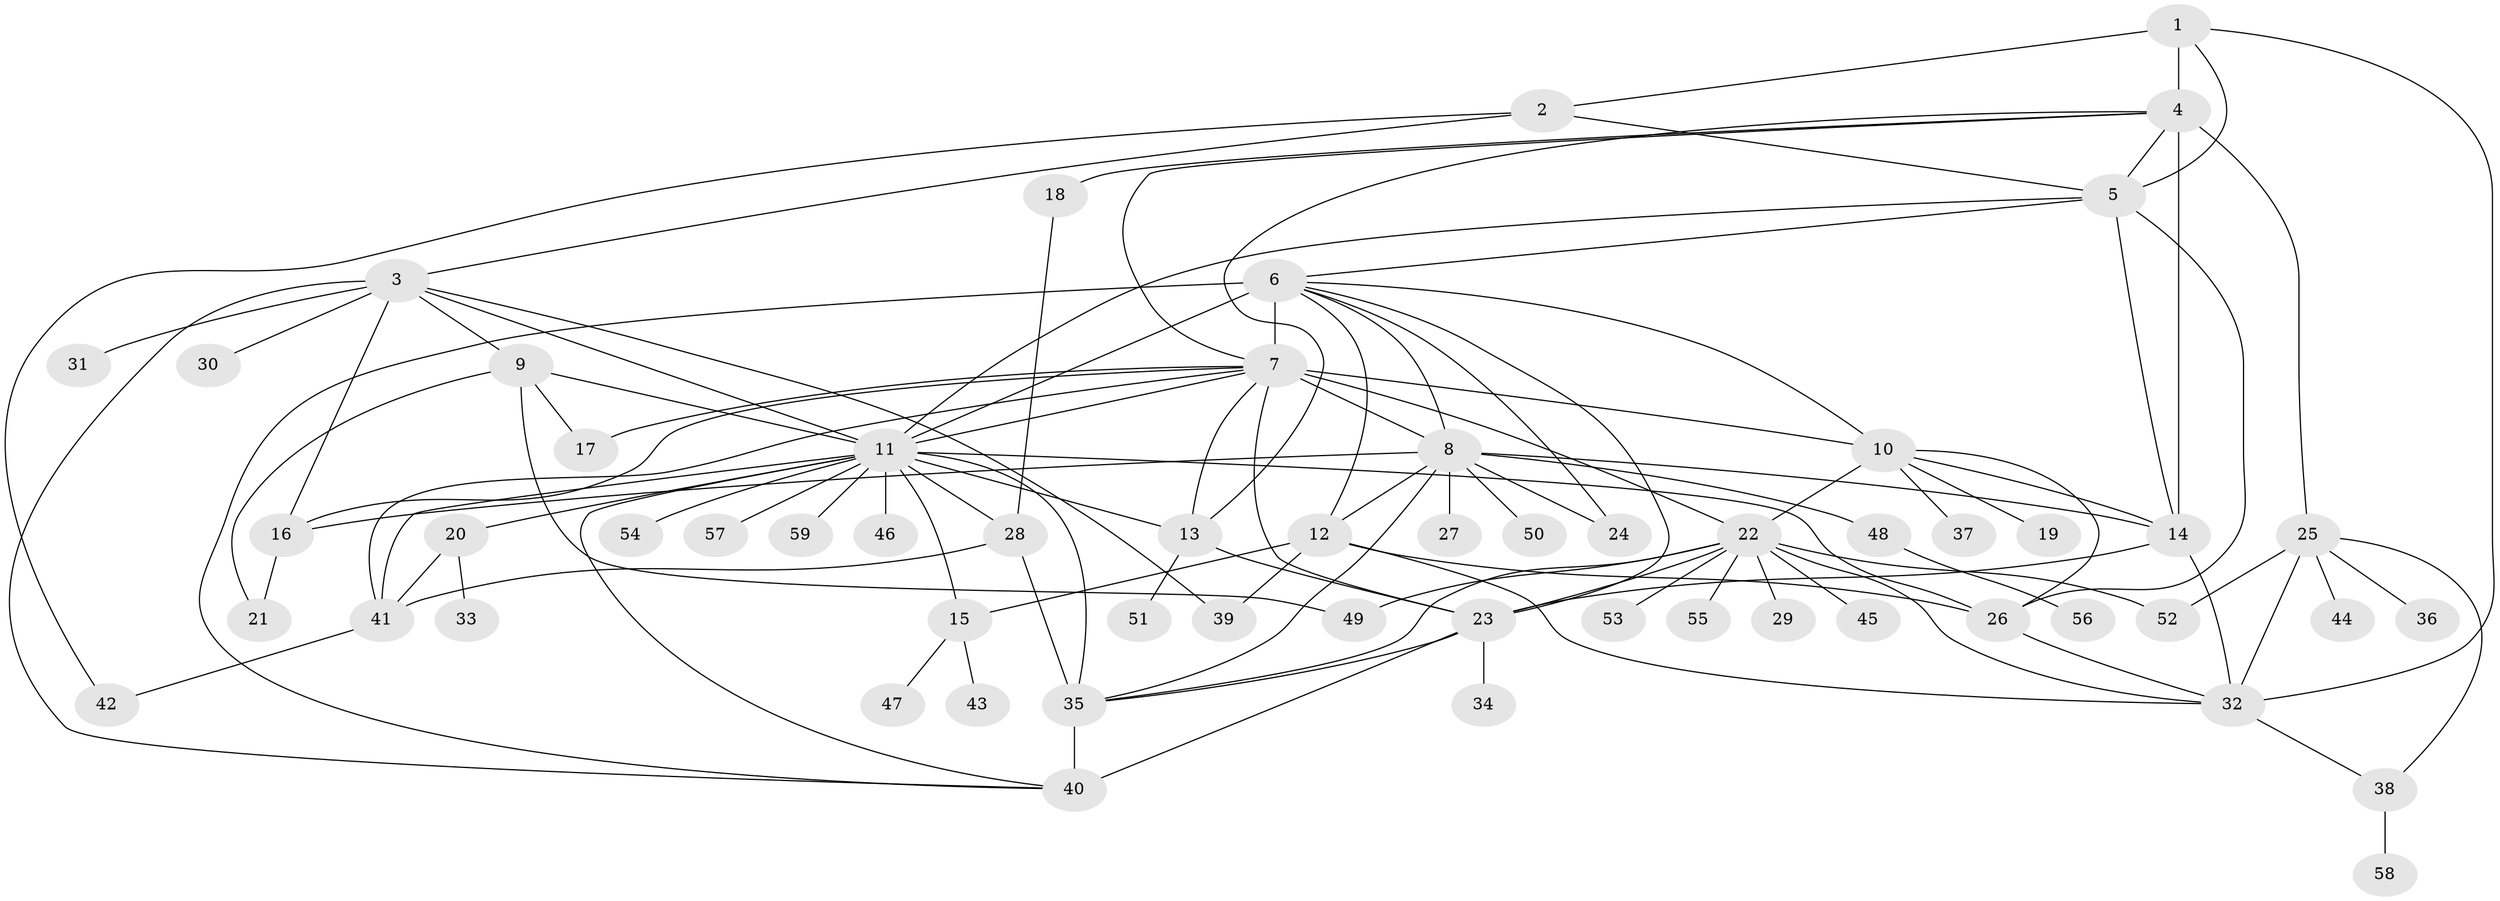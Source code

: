 // original degree distribution, {7: 0.00847457627118644, 5: 0.03389830508474576, 9: 0.01694915254237288, 12: 0.00847457627118644, 8: 0.03389830508474576, 23: 0.00847457627118644, 1: 0.4576271186440678, 2: 0.22033898305084745, 11: 0.00847457627118644, 19: 0.00847457627118644, 6: 0.025423728813559324, 3: 0.1016949152542373, 4: 0.05084745762711865, 10: 0.01694915254237288}
// Generated by graph-tools (version 1.1) at 2025/35/03/09/25 02:35:19]
// undirected, 59 vertices, 109 edges
graph export_dot {
graph [start="1"]
  node [color=gray90,style=filled];
  1;
  2;
  3;
  4;
  5;
  6;
  7;
  8;
  9;
  10;
  11;
  12;
  13;
  14;
  15;
  16;
  17;
  18;
  19;
  20;
  21;
  22;
  23;
  24;
  25;
  26;
  27;
  28;
  29;
  30;
  31;
  32;
  33;
  34;
  35;
  36;
  37;
  38;
  39;
  40;
  41;
  42;
  43;
  44;
  45;
  46;
  47;
  48;
  49;
  50;
  51;
  52;
  53;
  54;
  55;
  56;
  57;
  58;
  59;
  1 -- 2 [weight=1.0];
  1 -- 4 [weight=3.0];
  1 -- 5 [weight=1.0];
  1 -- 32 [weight=1.0];
  2 -- 3 [weight=1.0];
  2 -- 5 [weight=1.0];
  2 -- 42 [weight=1.0];
  3 -- 9 [weight=1.0];
  3 -- 11 [weight=1.0];
  3 -- 16 [weight=1.0];
  3 -- 30 [weight=1.0];
  3 -- 31 [weight=1.0];
  3 -- 39 [weight=1.0];
  3 -- 40 [weight=1.0];
  4 -- 5 [weight=1.0];
  4 -- 7 [weight=1.0];
  4 -- 13 [weight=1.0];
  4 -- 14 [weight=7.0];
  4 -- 18 [weight=1.0];
  4 -- 25 [weight=2.0];
  5 -- 6 [weight=1.0];
  5 -- 11 [weight=1.0];
  5 -- 14 [weight=1.0];
  5 -- 26 [weight=1.0];
  6 -- 7 [weight=14.0];
  6 -- 8 [weight=1.0];
  6 -- 10 [weight=1.0];
  6 -- 11 [weight=1.0];
  6 -- 12 [weight=1.0];
  6 -- 23 [weight=1.0];
  6 -- 24 [weight=1.0];
  6 -- 40 [weight=1.0];
  7 -- 8 [weight=1.0];
  7 -- 10 [weight=1.0];
  7 -- 11 [weight=1.0];
  7 -- 13 [weight=1.0];
  7 -- 16 [weight=1.0];
  7 -- 17 [weight=1.0];
  7 -- 22 [weight=1.0];
  7 -- 23 [weight=1.0];
  7 -- 41 [weight=1.0];
  8 -- 12 [weight=1.0];
  8 -- 14 [weight=1.0];
  8 -- 16 [weight=1.0];
  8 -- 24 [weight=1.0];
  8 -- 27 [weight=1.0];
  8 -- 35 [weight=1.0];
  8 -- 48 [weight=1.0];
  8 -- 50 [weight=1.0];
  9 -- 11 [weight=1.0];
  9 -- 17 [weight=1.0];
  9 -- 21 [weight=1.0];
  9 -- 49 [weight=1.0];
  10 -- 14 [weight=1.0];
  10 -- 19 [weight=1.0];
  10 -- 22 [weight=2.0];
  10 -- 26 [weight=1.0];
  10 -- 37 [weight=1.0];
  11 -- 13 [weight=1.0];
  11 -- 15 [weight=1.0];
  11 -- 20 [weight=1.0];
  11 -- 26 [weight=1.0];
  11 -- 28 [weight=1.0];
  11 -- 35 [weight=1.0];
  11 -- 40 [weight=1.0];
  11 -- 41 [weight=1.0];
  11 -- 46 [weight=1.0];
  11 -- 54 [weight=1.0];
  11 -- 57 [weight=1.0];
  11 -- 59 [weight=1.0];
  12 -- 15 [weight=1.0];
  12 -- 26 [weight=1.0];
  12 -- 32 [weight=1.0];
  12 -- 39 [weight=1.0];
  13 -- 23 [weight=1.0];
  13 -- 51 [weight=1.0];
  14 -- 23 [weight=1.0];
  14 -- 32 [weight=1.0];
  15 -- 43 [weight=1.0];
  15 -- 47 [weight=1.0];
  16 -- 21 [weight=1.0];
  18 -- 28 [weight=1.0];
  20 -- 33 [weight=1.0];
  20 -- 41 [weight=1.0];
  22 -- 23 [weight=1.0];
  22 -- 29 [weight=1.0];
  22 -- 32 [weight=1.0];
  22 -- 35 [weight=1.0];
  22 -- 45 [weight=1.0];
  22 -- 49 [weight=1.0];
  22 -- 52 [weight=1.0];
  22 -- 53 [weight=1.0];
  22 -- 55 [weight=1.0];
  23 -- 34 [weight=2.0];
  23 -- 35 [weight=1.0];
  23 -- 40 [weight=1.0];
  25 -- 32 [weight=1.0];
  25 -- 36 [weight=1.0];
  25 -- 38 [weight=1.0];
  25 -- 44 [weight=1.0];
  25 -- 52 [weight=1.0];
  26 -- 32 [weight=1.0];
  28 -- 35 [weight=1.0];
  28 -- 41 [weight=1.0];
  32 -- 38 [weight=1.0];
  35 -- 40 [weight=3.0];
  38 -- 58 [weight=1.0];
  41 -- 42 [weight=1.0];
  48 -- 56 [weight=1.0];
}
